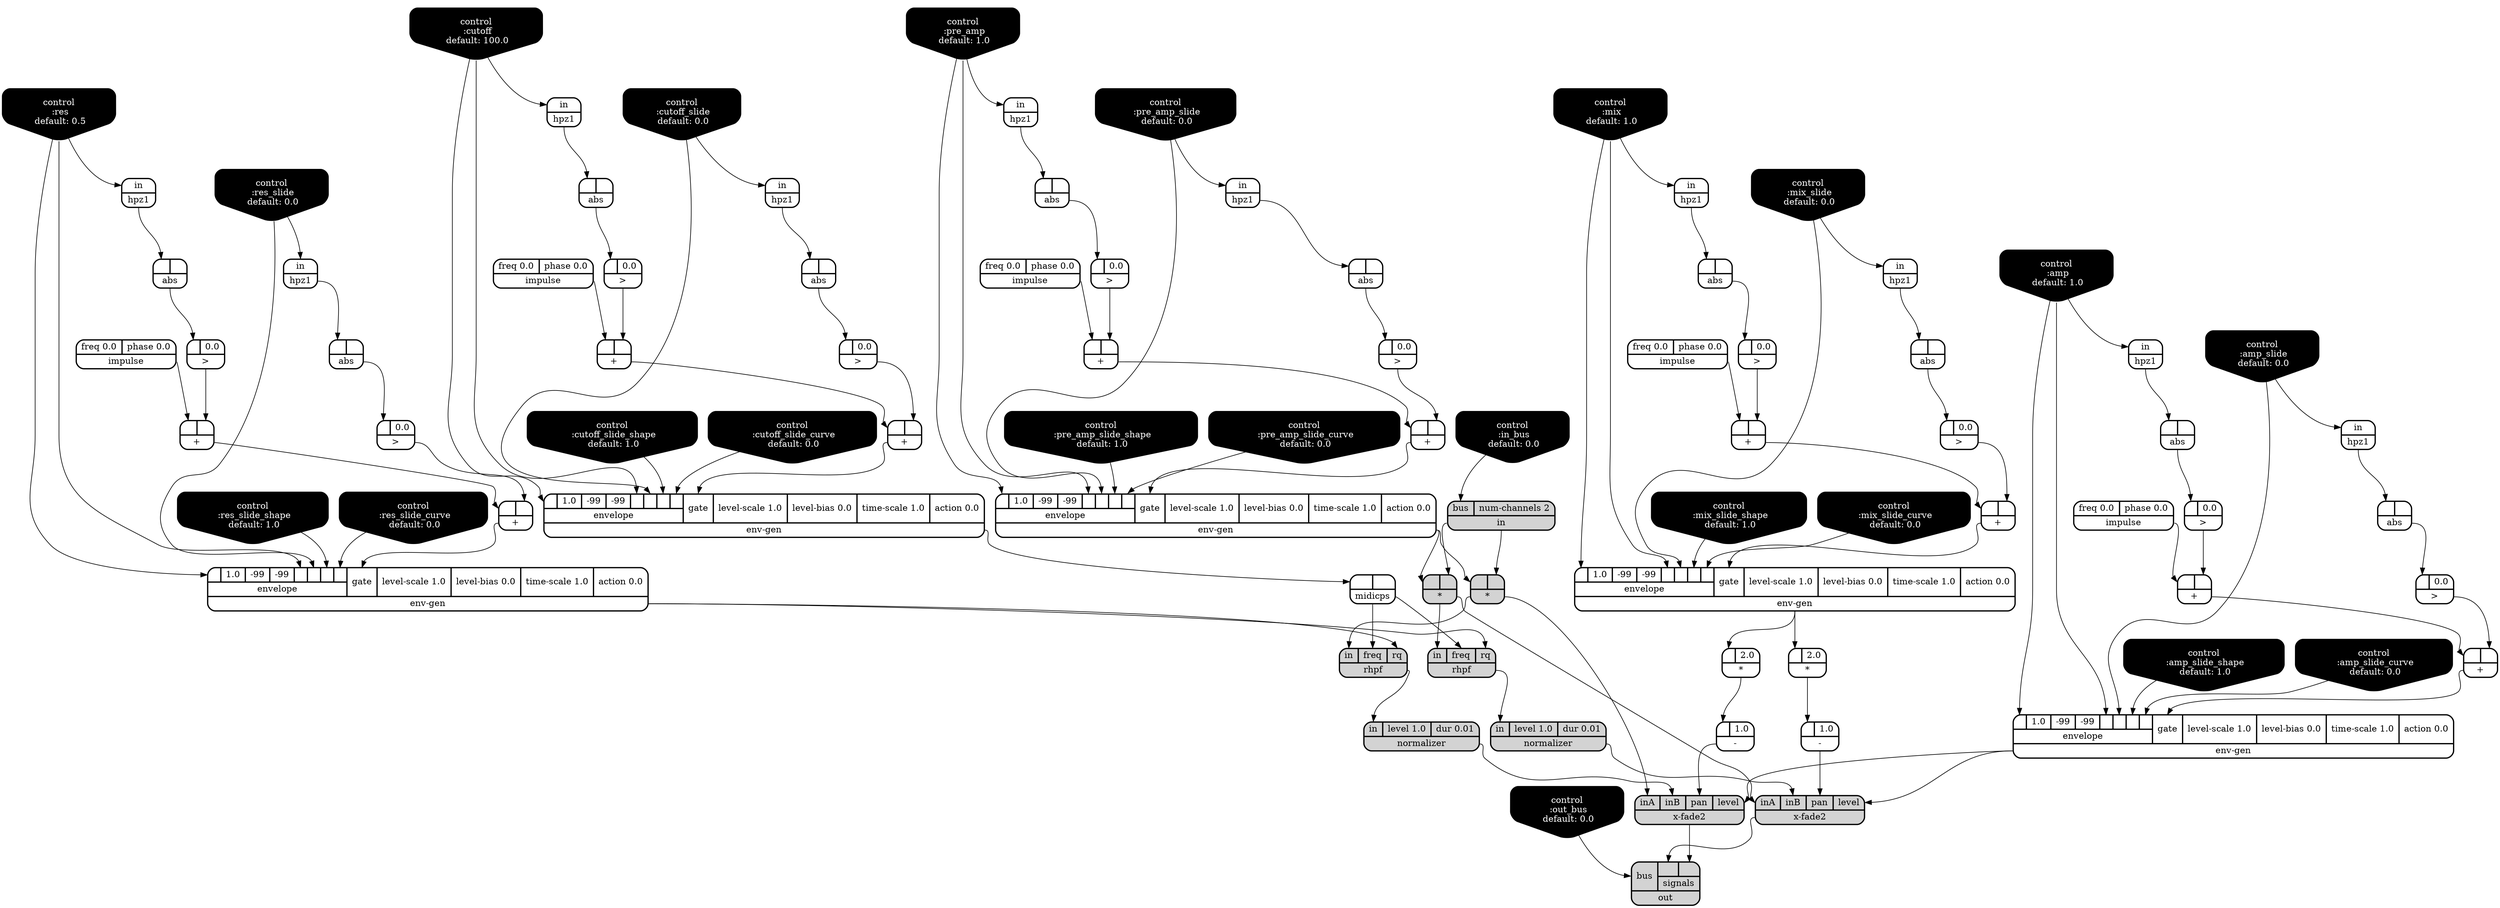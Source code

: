 digraph synthdef {
53 [label = "{{ <a> |<b> } |<__UG_NAME__>* }" style="filled, bold, rounded"  shape=record rankdir=LR];
54 [label = "{{ <a> |<b> } |<__UG_NAME__>* }" style="filled, bold, rounded"  shape=record rankdir=LR];
68 [label = "{{ <a> |<b> 2.0} |<__UG_NAME__>* }" style="bold, rounded" shape=record rankdir=LR];
81 [label = "{{ <a> |<b> 2.0} |<__UG_NAME__>* }" style="bold, rounded" shape=record rankdir=LR];
29 [label = "{{ <a> |<b> } |<__UG_NAME__>+ }" style="bold, rounded" shape=record rankdir=LR];
33 [label = "{{ <a> |<b> } |<__UG_NAME__>+ }" style="bold, rounded" shape=record rankdir=LR];
38 [label = "{{ <a> |<b> } |<__UG_NAME__>+ }" style="bold, rounded" shape=record rankdir=LR];
46 [label = "{{ <a> |<b> } |<__UG_NAME__>+ }" style="bold, rounded" shape=record rankdir=LR];
50 [label = "{{ <a> |<b> } |<__UG_NAME__>+ }" style="bold, rounded" shape=record rankdir=LR];
58 [label = "{{ <a> |<b> } |<__UG_NAME__>+ }" style="bold, rounded" shape=record rankdir=LR];
60 [label = "{{ <a> |<b> } |<__UG_NAME__>+ }" style="bold, rounded" shape=record rankdir=LR];
64 [label = "{{ <a> |<b> } |<__UG_NAME__>+ }" style="bold, rounded" shape=record rankdir=LR];
74 [label = "{{ <a> |<b> } |<__UG_NAME__>+ }" style="bold, rounded" shape=record rankdir=LR];
78 [label = "{{ <a> |<b> } |<__UG_NAME__>+ }" style="bold, rounded" shape=record rankdir=LR];
69 [label = "{{ <a> |<b> 1.0} |<__UG_NAME__>- }" style="bold, rounded" shape=record rankdir=LR];
82 [label = "{{ <a> |<b> 1.0} |<__UG_NAME__>- }" style="bold, rounded" shape=record rankdir=LR];
28 [label = "{{ <a> |<b> 0.0} |<__UG_NAME__>\> }" style="bold, rounded" shape=record rankdir=LR];
32 [label = "{{ <a> |<b> 0.0} |<__UG_NAME__>\> }" style="bold, rounded" shape=record rankdir=LR];
37 [label = "{{ <a> |<b> 0.0} |<__UG_NAME__>\> }" style="bold, rounded" shape=record rankdir=LR];
45 [label = "{{ <a> |<b> 0.0} |<__UG_NAME__>\> }" style="bold, rounded" shape=record rankdir=LR];
49 [label = "{{ <a> |<b> 0.0} |<__UG_NAME__>\> }" style="bold, rounded" shape=record rankdir=LR];
57 [label = "{{ <a> |<b> 0.0} |<__UG_NAME__>\> }" style="bold, rounded" shape=record rankdir=LR];
59 [label = "{{ <a> |<b> 0.0} |<__UG_NAME__>\> }" style="bold, rounded" shape=record rankdir=LR];
63 [label = "{{ <a> |<b> 0.0} |<__UG_NAME__>\> }" style="bold, rounded" shape=record rankdir=LR];
73 [label = "{{ <a> |<b> 0.0} |<__UG_NAME__>\> }" style="bold, rounded" shape=record rankdir=LR];
77 [label = "{{ <a> |<b> 0.0} |<__UG_NAME__>\> }" style="bold, rounded" shape=record rankdir=LR];
23 [label = "{{ <a> |<b> } |<__UG_NAME__>abs }" style="bold, rounded" shape=record rankdir=LR];
27 [label = "{{ <a> |<b> } |<__UG_NAME__>abs }" style="bold, rounded" shape=record rankdir=LR];
31 [label = "{{ <a> |<b> } |<__UG_NAME__>abs }" style="bold, rounded" shape=record rankdir=LR];
36 [label = "{{ <a> |<b> } |<__UG_NAME__>abs }" style="bold, rounded" shape=record rankdir=LR];
40 [label = "{{ <a> |<b> } |<__UG_NAME__>abs }" style="bold, rounded" shape=record rankdir=LR];
44 [label = "{{ <a> |<b> } |<__UG_NAME__>abs }" style="bold, rounded" shape=record rankdir=LR];
48 [label = "{{ <a> |<b> } |<__UG_NAME__>abs }" style="bold, rounded" shape=record rankdir=LR];
56 [label = "{{ <a> |<b> } |<__UG_NAME__>abs }" style="bold, rounded" shape=record rankdir=LR];
72 [label = "{{ <a> |<b> } |<__UG_NAME__>abs }" style="bold, rounded" shape=record rankdir=LR];
76 [label = "{{ <a> |<b> } |<__UG_NAME__>abs }" style="bold, rounded" shape=record rankdir=LR];
0 [label = "control
 :amp
 default: 1.0" shape=invhouse style="rounded, filled, bold" fillcolor=black fontcolor=white ]; 
1 [label = "control
 :amp_slide
 default: 0.0" shape=invhouse style="rounded, filled, bold" fillcolor=black fontcolor=white ]; 
2 [label = "control
 :amp_slide_shape
 default: 1.0" shape=invhouse style="rounded, filled, bold" fillcolor=black fontcolor=white ]; 
3 [label = "control
 :amp_slide_curve
 default: 0.0" shape=invhouse style="rounded, filled, bold" fillcolor=black fontcolor=white ]; 
4 [label = "control
 :mix
 default: 1.0" shape=invhouse style="rounded, filled, bold" fillcolor=black fontcolor=white ]; 
5 [label = "control
 :mix_slide
 default: 0.0" shape=invhouse style="rounded, filled, bold" fillcolor=black fontcolor=white ]; 
6 [label = "control
 :mix_slide_shape
 default: 1.0" shape=invhouse style="rounded, filled, bold" fillcolor=black fontcolor=white ]; 
7 [label = "control
 :mix_slide_curve
 default: 0.0" shape=invhouse style="rounded, filled, bold" fillcolor=black fontcolor=white ]; 
8 [label = "control
 :pre_amp
 default: 1.0" shape=invhouse style="rounded, filled, bold" fillcolor=black fontcolor=white ]; 
9 [label = "control
 :pre_amp_slide
 default: 0.0" shape=invhouse style="rounded, filled, bold" fillcolor=black fontcolor=white ]; 
10 [label = "control
 :pre_amp_slide_shape
 default: 1.0" shape=invhouse style="rounded, filled, bold" fillcolor=black fontcolor=white ]; 
11 [label = "control
 :pre_amp_slide_curve
 default: 0.0" shape=invhouse style="rounded, filled, bold" fillcolor=black fontcolor=white ]; 
12 [label = "control
 :cutoff
 default: 100.0" shape=invhouse style="rounded, filled, bold" fillcolor=black fontcolor=white ]; 
13 [label = "control
 :cutoff_slide
 default: 0.0" shape=invhouse style="rounded, filled, bold" fillcolor=black fontcolor=white ]; 
14 [label = "control
 :cutoff_slide_shape
 default: 1.0" shape=invhouse style="rounded, filled, bold" fillcolor=black fontcolor=white ]; 
15 [label = "control
 :cutoff_slide_curve
 default: 0.0" shape=invhouse style="rounded, filled, bold" fillcolor=black fontcolor=white ]; 
16 [label = "control
 :res
 default: 0.5" shape=invhouse style="rounded, filled, bold" fillcolor=black fontcolor=white ]; 
17 [label = "control
 :res_slide
 default: 0.0" shape=invhouse style="rounded, filled, bold" fillcolor=black fontcolor=white ]; 
18 [label = "control
 :res_slide_shape
 default: 1.0" shape=invhouse style="rounded, filled, bold" fillcolor=black fontcolor=white ]; 
19 [label = "control
 :res_slide_curve
 default: 0.0" shape=invhouse style="rounded, filled, bold" fillcolor=black fontcolor=white ]; 
20 [label = "control
 :in_bus
 default: 0.0" shape=invhouse style="rounded, filled, bold" fillcolor=black fontcolor=white ]; 
21 [label = "control
 :out_bus
 default: 0.0" shape=invhouse style="rounded, filled, bold" fillcolor=black fontcolor=white ]; 
51 [label = "{{ {{<envelope___control___0>|1.0|-99|-99|<envelope___control___4>|<envelope___control___5>|<envelope___control___6>|<envelope___control___7>}|envelope}|<gate> gate|<level____scale> level-scale 1.0|<level____bias> level-bias 0.0|<time____scale> time-scale 1.0|<action> action 0.0} |<__UG_NAME__>env-gen }" style="bold, rounded" shape=record rankdir=LR];
61 [label = "{{ {{<envelope___control___0>|1.0|-99|-99|<envelope___control___4>|<envelope___control___5>|<envelope___control___6>|<envelope___control___7>}|envelope}|<gate> gate|<level____scale> level-scale 1.0|<level____bias> level-bias 0.0|<time____scale> time-scale 1.0|<action> action 0.0} |<__UG_NAME__>env-gen }" style="bold, rounded" shape=record rankdir=LR];
65 [label = "{{ {{<envelope___control___0>|1.0|-99|-99|<envelope___control___4>|<envelope___control___5>|<envelope___control___6>|<envelope___control___7>}|envelope}|<gate> gate|<level____scale> level-scale 1.0|<level____bias> level-bias 0.0|<time____scale> time-scale 1.0|<action> action 0.0} |<__UG_NAME__>env-gen }" style="bold, rounded" shape=record rankdir=LR];
67 [label = "{{ {{<envelope___control___0>|1.0|-99|-99|<envelope___control___4>|<envelope___control___5>|<envelope___control___6>|<envelope___control___7>}|envelope}|<gate> gate|<level____scale> level-scale 1.0|<level____bias> level-bias 0.0|<time____scale> time-scale 1.0|<action> action 0.0} |<__UG_NAME__>env-gen }" style="bold, rounded" shape=record rankdir=LR];
79 [label = "{{ {{<envelope___control___0>|1.0|-99|-99|<envelope___control___4>|<envelope___control___5>|<envelope___control___6>|<envelope___control___7>}|envelope}|<gate> gate|<level____scale> level-scale 1.0|<level____bias> level-bias 0.0|<time____scale> time-scale 1.0|<action> action 0.0} |<__UG_NAME__>env-gen }" style="bold, rounded" shape=record rankdir=LR];
22 [label = "{{ <in> in} |<__UG_NAME__>hpz1 }" style="bold, rounded" shape=record rankdir=LR];
24 [label = "{{ <in> in} |<__UG_NAME__>hpz1 }" style="bold, rounded" shape=record rankdir=LR];
26 [label = "{{ <in> in} |<__UG_NAME__>hpz1 }" style="bold, rounded" shape=record rankdir=LR];
30 [label = "{{ <in> in} |<__UG_NAME__>hpz1 }" style="bold, rounded" shape=record rankdir=LR];
35 [label = "{{ <in> in} |<__UG_NAME__>hpz1 }" style="bold, rounded" shape=record rankdir=LR];
39 [label = "{{ <in> in} |<__UG_NAME__>hpz1 }" style="bold, rounded" shape=record rankdir=LR];
41 [label = "{{ <in> in} |<__UG_NAME__>hpz1 }" style="bold, rounded" shape=record rankdir=LR];
43 [label = "{{ <in> in} |<__UG_NAME__>hpz1 }" style="bold, rounded" shape=record rankdir=LR];
47 [label = "{{ <in> in} |<__UG_NAME__>hpz1 }" style="bold, rounded" shape=record rankdir=LR];
75 [label = "{{ <in> in} |<__UG_NAME__>hpz1 }" style="bold, rounded" shape=record rankdir=LR];
25 [label = "{{ <freq> freq 0.0|<phase> phase 0.0} |<__UG_NAME__>impulse }" style="bold, rounded" shape=record rankdir=LR];
34 [label = "{{ <freq> freq 0.0|<phase> phase 0.0} |<__UG_NAME__>impulse }" style="bold, rounded" shape=record rankdir=LR];
42 [label = "{{ <freq> freq 0.0|<phase> phase 0.0} |<__UG_NAME__>impulse }" style="bold, rounded" shape=record rankdir=LR];
55 [label = "{{ <freq> freq 0.0|<phase> phase 0.0} |<__UG_NAME__>impulse }" style="bold, rounded" shape=record rankdir=LR];
71 [label = "{{ <freq> freq 0.0|<phase> phase 0.0} |<__UG_NAME__>impulse }" style="bold, rounded" shape=record rankdir=LR];
52 [label = "{{ <bus> bus|<num____channels> num-channels 2} |<__UG_NAME__>in }" style="filled, bold, rounded"  shape=record rankdir=LR];
62 [label = "{{ <a> |<b> } |<__UG_NAME__>midicps }" style="bold, rounded" shape=record rankdir=LR];
70 [label = "{{ <in> in|<level> level 1.0|<dur> dur 0.01} |<__UG_NAME__>normalizer }" style="filled, bold, rounded"  shape=record rankdir=LR];
84 [label = "{{ <in> in|<level> level 1.0|<dur> dur 0.01} |<__UG_NAME__>normalizer }" style="filled, bold, rounded"  shape=record rankdir=LR];
86 [label = "{{ <bus> bus|{{<signals___x____fade2___0>|<signals___x____fade2___1>}|signals}} |<__UG_NAME__>out }" style="filled, bold, rounded"  shape=record rankdir=LR];
66 [label = "{{ <in> in|<freq> freq|<rq> rq} |<__UG_NAME__>rhpf }" style="filled, bold, rounded"  shape=record rankdir=LR];
83 [label = "{{ <in> in|<freq> freq|<rq> rq} |<__UG_NAME__>rhpf }" style="filled, bold, rounded"  shape=record rankdir=LR];
80 [label = "{{ <ina> inA|<inb> inB|<pan> pan|<level> level} |<__UG_NAME__>x-fade2 }" style="filled, bold, rounded"  shape=record rankdir=LR];
85 [label = "{{ <ina> inA|<inb> inB|<pan> pan|<level> level} |<__UG_NAME__>x-fade2 }" style="filled, bold, rounded"  shape=record rankdir=LR];

52:__UG_NAME__ -> 53:b ;
51:__UG_NAME__ -> 53:a ;
52:__UG_NAME__ -> 54:b ;
51:__UG_NAME__ -> 54:a ;
67:__UG_NAME__ -> 68:a ;
67:__UG_NAME__ -> 81:a ;
28:__UG_NAME__ -> 29:b ;
25:__UG_NAME__ -> 29:a ;
32:__UG_NAME__ -> 33:b ;
29:__UG_NAME__ -> 33:a ;
37:__UG_NAME__ -> 38:b ;
34:__UG_NAME__ -> 38:a ;
45:__UG_NAME__ -> 46:b ;
42:__UG_NAME__ -> 46:a ;
49:__UG_NAME__ -> 50:b ;
46:__UG_NAME__ -> 50:a ;
57:__UG_NAME__ -> 58:b ;
55:__UG_NAME__ -> 58:a ;
59:__UG_NAME__ -> 60:b ;
58:__UG_NAME__ -> 60:a ;
63:__UG_NAME__ -> 64:b ;
38:__UG_NAME__ -> 64:a ;
73:__UG_NAME__ -> 74:b ;
71:__UG_NAME__ -> 74:a ;
77:__UG_NAME__ -> 78:b ;
74:__UG_NAME__ -> 78:a ;
68:__UG_NAME__ -> 69:a ;
81:__UG_NAME__ -> 82:a ;
27:__UG_NAME__ -> 28:a ;
31:__UG_NAME__ -> 32:a ;
36:__UG_NAME__ -> 37:a ;
44:__UG_NAME__ -> 45:a ;
48:__UG_NAME__ -> 49:a ;
56:__UG_NAME__ -> 57:a ;
40:__UG_NAME__ -> 59:a ;
23:__UG_NAME__ -> 63:a ;
72:__UG_NAME__ -> 73:a ;
76:__UG_NAME__ -> 77:a ;
22:__UG_NAME__ -> 23:a ;
26:__UG_NAME__ -> 27:a ;
30:__UG_NAME__ -> 31:a ;
35:__UG_NAME__ -> 36:a ;
39:__UG_NAME__ -> 40:a ;
43:__UG_NAME__ -> 44:a ;
47:__UG_NAME__ -> 48:a ;
41:__UG_NAME__ -> 56:a ;
24:__UG_NAME__ -> 72:a ;
75:__UG_NAME__ -> 76:a ;
50:__UG_NAME__ -> 51:gate ;
8:__UG_NAME__ -> 51:envelope___control___0 ;
8:__UG_NAME__ -> 51:envelope___control___4 ;
9:__UG_NAME__ -> 51:envelope___control___5 ;
10:__UG_NAME__ -> 51:envelope___control___6 ;
11:__UG_NAME__ -> 51:envelope___control___7 ;
60:__UG_NAME__ -> 61:gate ;
12:__UG_NAME__ -> 61:envelope___control___0 ;
12:__UG_NAME__ -> 61:envelope___control___4 ;
13:__UG_NAME__ -> 61:envelope___control___5 ;
14:__UG_NAME__ -> 61:envelope___control___6 ;
15:__UG_NAME__ -> 61:envelope___control___7 ;
64:__UG_NAME__ -> 65:gate ;
16:__UG_NAME__ -> 65:envelope___control___0 ;
16:__UG_NAME__ -> 65:envelope___control___4 ;
17:__UG_NAME__ -> 65:envelope___control___5 ;
18:__UG_NAME__ -> 65:envelope___control___6 ;
19:__UG_NAME__ -> 65:envelope___control___7 ;
33:__UG_NAME__ -> 67:gate ;
4:__UG_NAME__ -> 67:envelope___control___0 ;
4:__UG_NAME__ -> 67:envelope___control___4 ;
5:__UG_NAME__ -> 67:envelope___control___5 ;
6:__UG_NAME__ -> 67:envelope___control___6 ;
7:__UG_NAME__ -> 67:envelope___control___7 ;
78:__UG_NAME__ -> 79:gate ;
0:__UG_NAME__ -> 79:envelope___control___0 ;
0:__UG_NAME__ -> 79:envelope___control___4 ;
1:__UG_NAME__ -> 79:envelope___control___5 ;
2:__UG_NAME__ -> 79:envelope___control___6 ;
3:__UG_NAME__ -> 79:envelope___control___7 ;
17:__UG_NAME__ -> 22:in ;
0:__UG_NAME__ -> 24:in ;
4:__UG_NAME__ -> 26:in ;
5:__UG_NAME__ -> 30:in ;
16:__UG_NAME__ -> 35:in ;
13:__UG_NAME__ -> 39:in ;
12:__UG_NAME__ -> 41:in ;
8:__UG_NAME__ -> 43:in ;
9:__UG_NAME__ -> 47:in ;
1:__UG_NAME__ -> 75:in ;
20:__UG_NAME__ -> 52:bus ;
61:__UG_NAME__ -> 62:a ;
66:__UG_NAME__ -> 70:in ;
83:__UG_NAME__ -> 84:in ;
85:__UG_NAME__ -> 86:signals___x____fade2___0 ;
80:__UG_NAME__ -> 86:signals___x____fade2___1 ;
21:__UG_NAME__ -> 86:bus ;
65:__UG_NAME__ -> 66:rq ;
62:__UG_NAME__ -> 66:freq ;
54:__UG_NAME__ -> 66:in ;
65:__UG_NAME__ -> 83:rq ;
62:__UG_NAME__ -> 83:freq ;
53:__UG_NAME__ -> 83:in ;
79:__UG_NAME__ -> 80:level ;
69:__UG_NAME__ -> 80:pan ;
70:__UG_NAME__ -> 80:inb ;
54:__UG_NAME__ -> 80:ina ;
79:__UG_NAME__ -> 85:level ;
82:__UG_NAME__ -> 85:pan ;
84:__UG_NAME__ -> 85:inb ;
53:__UG_NAME__ -> 85:ina ;

}